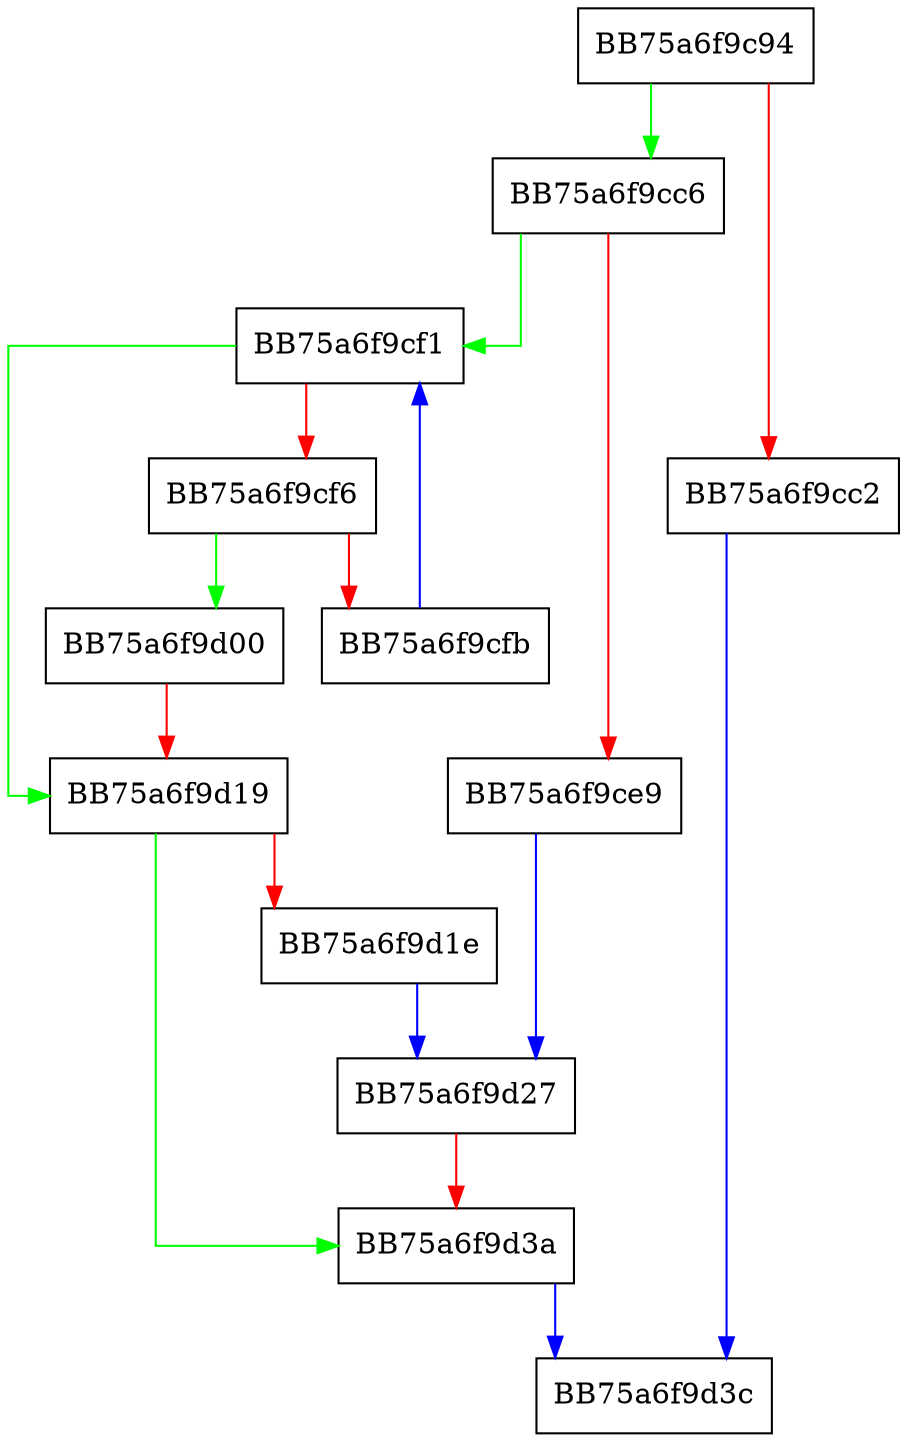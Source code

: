 digraph setTimeout {
  node [shape="box"];
  graph [splines=ortho];
  BB75a6f9c94 -> BB75a6f9cc6 [color="green"];
  BB75a6f9c94 -> BB75a6f9cc2 [color="red"];
  BB75a6f9cc2 -> BB75a6f9d3c [color="blue"];
  BB75a6f9cc6 -> BB75a6f9cf1 [color="green"];
  BB75a6f9cc6 -> BB75a6f9ce9 [color="red"];
  BB75a6f9ce9 -> BB75a6f9d27 [color="blue"];
  BB75a6f9cf1 -> BB75a6f9d19 [color="green"];
  BB75a6f9cf1 -> BB75a6f9cf6 [color="red"];
  BB75a6f9cf6 -> BB75a6f9d00 [color="green"];
  BB75a6f9cf6 -> BB75a6f9cfb [color="red"];
  BB75a6f9cfb -> BB75a6f9cf1 [color="blue"];
  BB75a6f9d00 -> BB75a6f9d19 [color="red"];
  BB75a6f9d19 -> BB75a6f9d3a [color="green"];
  BB75a6f9d19 -> BB75a6f9d1e [color="red"];
  BB75a6f9d1e -> BB75a6f9d27 [color="blue"];
  BB75a6f9d27 -> BB75a6f9d3a [color="red"];
  BB75a6f9d3a -> BB75a6f9d3c [color="blue"];
}